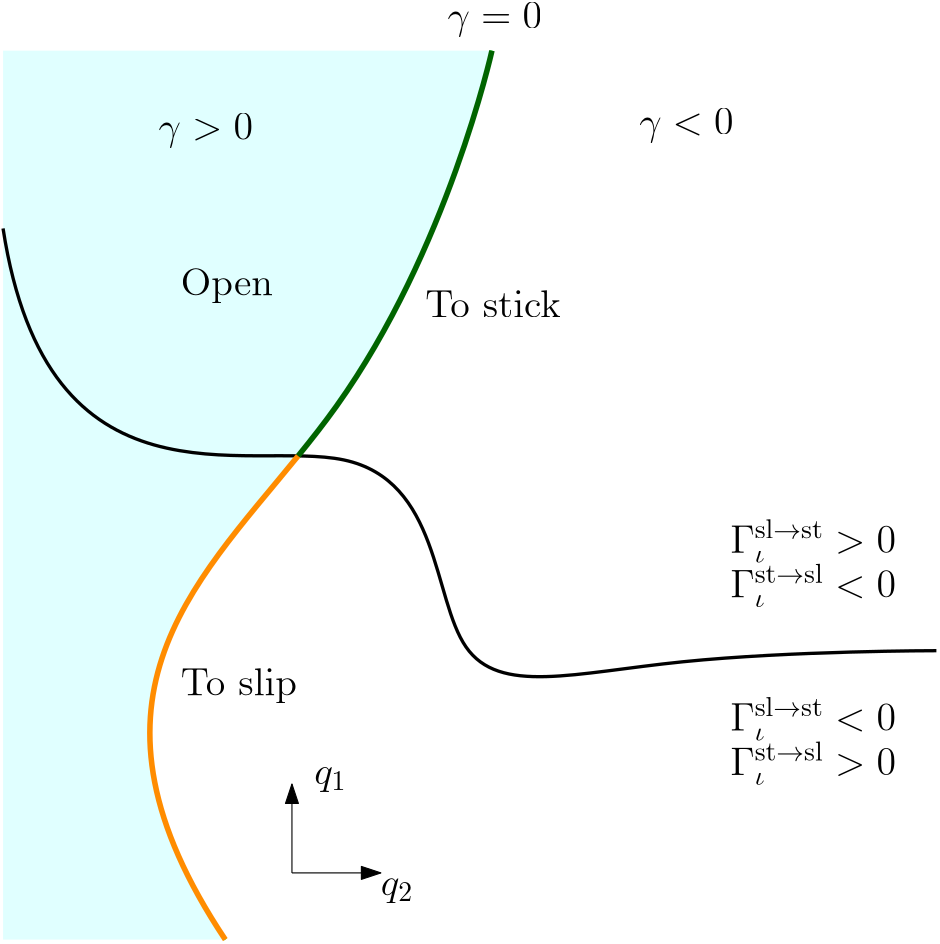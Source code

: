 <?xml version="1.0"?>
<!DOCTYPE ipe SYSTEM "ipe.dtd">
<ipe version="70206" creator="Ipe 7.2.7">
<info created="D:20180713140935" modified="D:20190104143959"/>
<preamble>\usepackage{amsmath}</preamble>
<ipestyle name="basic">
<symbol name="arrow/arc(spx)">
<path stroke="sym-stroke" fill="sym-stroke" pen="sym-pen">
0 0 m
-1 0.333 l
-1 -0.333 l
h
</path>
</symbol>
<symbol name="arrow/farc(spx)">
<path stroke="sym-stroke" fill="white" pen="sym-pen">
0 0 m
-1 0.333 l
-1 -0.333 l
h
</path>
</symbol>
<symbol name="arrow/ptarc(spx)">
<path stroke="sym-stroke" fill="sym-stroke" pen="sym-pen">
0 0 m
-1 0.333 l
-0.8 0 l
-1 -0.333 l
h
</path>
</symbol>
<symbol name="arrow/fptarc(spx)">
<path stroke="sym-stroke" fill="white" pen="sym-pen">
0 0 m
-1 0.333 l
-0.8 0 l
-1 -0.333 l
h
</path>
</symbol>
<symbol name="mark/circle(sx)" transformations="translations">
<path fill="sym-stroke">
0.6 0 0 0.6 0 0 e
0.4 0 0 0.4 0 0 e
</path>
</symbol>
<symbol name="mark/disk(sx)" transformations="translations">
<path fill="sym-stroke">
0.6 0 0 0.6 0 0 e
</path>
</symbol>
<symbol name="mark/fdisk(sfx)" transformations="translations">
<group>
<path fill="sym-fill">
0.5 0 0 0.5 0 0 e
</path>
<path fill="sym-stroke" fillrule="eofill">
0.6 0 0 0.6 0 0 e
0.4 0 0 0.4 0 0 e
</path>
</group>
</symbol>
<symbol name="mark/box(sx)" transformations="translations">
<path fill="sym-stroke" fillrule="eofill">
-0.6 -0.6 m
0.6 -0.6 l
0.6 0.6 l
-0.6 0.6 l
h
-0.4 -0.4 m
0.4 -0.4 l
0.4 0.4 l
-0.4 0.4 l
h
</path>
</symbol>
<symbol name="mark/square(sx)" transformations="translations">
<path fill="sym-stroke">
-0.6 -0.6 m
0.6 -0.6 l
0.6 0.6 l
-0.6 0.6 l
h
</path>
</symbol>
<symbol name="mark/fsquare(sfx)" transformations="translations">
<group>
<path fill="sym-fill">
-0.5 -0.5 m
0.5 -0.5 l
0.5 0.5 l
-0.5 0.5 l
h
</path>
<path fill="sym-stroke" fillrule="eofill">
-0.6 -0.6 m
0.6 -0.6 l
0.6 0.6 l
-0.6 0.6 l
h
-0.4 -0.4 m
0.4 -0.4 l
0.4 0.4 l
-0.4 0.4 l
h
</path>
</group>
</symbol>
<symbol name="mark/cross(sx)" transformations="translations">
<group>
<path fill="sym-stroke">
-0.43 -0.57 m
0.57 0.43 l
0.43 0.57 l
-0.57 -0.43 l
h
</path>
<path fill="sym-stroke">
-0.43 0.57 m
0.57 -0.43 l
0.43 -0.57 l
-0.57 0.43 l
h
</path>
</group>
</symbol>
<symbol name="arrow/fnormal(spx)">
<path stroke="sym-stroke" fill="white" pen="sym-pen">
0 0 m
-1 0.333 l
-1 -0.333 l
h
</path>
</symbol>
<symbol name="arrow/pointed(spx)">
<path stroke="sym-stroke" fill="sym-stroke" pen="sym-pen">
0 0 m
-1 0.333 l
-0.8 0 l
-1 -0.333 l
h
</path>
</symbol>
<symbol name="arrow/fpointed(spx)">
<path stroke="sym-stroke" fill="white" pen="sym-pen">
0 0 m
-1 0.333 l
-0.8 0 l
-1 -0.333 l
h
</path>
</symbol>
<symbol name="arrow/linear(spx)">
<path stroke="sym-stroke" pen="sym-pen">
-1 0.333 m
0 0 l
-1 -0.333 l
</path>
</symbol>
<symbol name="arrow/fdouble(spx)">
<path stroke="sym-stroke" fill="white" pen="sym-pen">
0 0 m
-1 0.333 l
-1 -0.333 l
h
-1 0 m
-2 0.333 l
-2 -0.333 l
h
</path>
</symbol>
<symbol name="arrow/double(spx)">
<path stroke="sym-stroke" fill="sym-stroke" pen="sym-pen">
0 0 m
-1 0.333 l
-1 -0.333 l
h
-1 0 m
-2 0.333 l
-2 -0.333 l
h
</path>
</symbol>
<pen name="heavier" value="0.8"/>
<pen name="fat" value="1.2"/>
<pen name="ultrafat" value="2"/>
<symbolsize name="large" value="5"/>
<symbolsize name="small" value="2"/>
<symbolsize name="tiny" value="1.1"/>
<arrowsize name="large" value="10"/>
<arrowsize name="small" value="5"/>
<arrowsize name="tiny" value="3"/>
<color name="red" value="1 0 0"/>
<color name="green" value="0 1 0"/>
<color name="blue" value="0 0 1"/>
<color name="yellow" value="1 1 0"/>
<color name="orange" value="1 0.647 0"/>
<color name="gold" value="1 0.843 0"/>
<color name="purple" value="0.627 0.125 0.941"/>
<color name="gray" value="0.745"/>
<color name="brown" value="0.647 0.165 0.165"/>
<color name="navy" value="0 0 0.502"/>
<color name="pink" value="1 0.753 0.796"/>
<color name="seagreen" value="0.18 0.545 0.341"/>
<color name="turquoise" value="0.251 0.878 0.816"/>
<color name="violet" value="0.933 0.51 0.933"/>
<color name="darkblue" value="0 0 0.545"/>
<color name="darkcyan" value="0 0.545 0.545"/>
<color name="darkgray" value="0.663"/>
<color name="darkgreen" value="0 0.392 0"/>
<color name="darkmagenta" value="0.545 0 0.545"/>
<color name="darkorange" value="1 0.549 0"/>
<color name="darkred" value="0.545 0 0"/>
<color name="lightblue" value="0.678 0.847 0.902"/>
<color name="lightcyan" value="0.878 1 1"/>
<color name="lightgray" value="0.827"/>
<color name="lightgreen" value="0.565 0.933 0.565"/>
<color name="lightyellow" value="1 1 0.878"/>
<dashstyle name="dashed" value="[4] 0"/>
<dashstyle name="dotted" value="[1 3] 0"/>
<dashstyle name="dash dotted" value="[4 2 1 2] 0"/>
<dashstyle name="dash dot dotted" value="[4 2 1 2 1 2] 0"/>
<textsize name="large" value="\large"/>
<textsize name="small" value="\small"/>
<textsize name="tiny" value="\tiny"/>
<textsize name="Large" value="\Large"/>
<textsize name="LARGE" value="\LARGE"/>
<textsize name="huge" value="\huge"/>
<textsize name="Huge" value="\Huge"/>
<textsize name="footnote" value="\footnotesize"/>
<textstyle name="center" begin="\begin{center}" end="\end{center}"/>
<textstyle name="itemize" begin="\begin{itemize}" end="\end{itemize}"/>
<textstyle name="item" begin="\begin{itemize}\item{}" end="\end{itemize}"/>
<gridsize name="4 pts" value="4"/>
<gridsize name="8 pts (~3 mm)" value="8"/>
<gridsize name="16 pts (~6 mm)" value="16"/>
<gridsize name="32 pts (~12 mm)" value="32"/>
<gridsize name="10 pts (~3.5 mm)" value="10"/>
<gridsize name="20 pts (~7 mm)" value="20"/>
<gridsize name="14 pts (~5 mm)" value="14"/>
<gridsize name="28 pts (~10 mm)" value="28"/>
<gridsize name="56 pts (~20 mm)" value="56"/>
<anglesize name="90 deg" value="90"/>
<anglesize name="60 deg" value="60"/>
<anglesize name="45 deg" value="45"/>
<anglesize name="30 deg" value="30"/>
<anglesize name="22.5 deg" value="22.5"/>
<tiling name="falling" angle="-60" step="4" width="1"/>
<tiling name="rising" angle="30" step="4" width="1"/>
</ipestyle>
<page>
<layer name="alpha"/>
<view layers="alpha" active="alpha"/>
<path layer="alpha" fill="lightcyan">
288 768 m
112 768 l
112 448 l
192 448 l
128 544
256 624
288 768
288 768 c
h
</path>
<text matrix="1 0 0 1 -16 0" transformations="translations" pos="288 776" stroke="black" type="label" width="33.986" height="9.245" depth="2.79" valign="baseline" size="Large" style="math">\gamma = 0</text>
<path stroke="green" pen="fat">
192 448 m
135.001 533.499
179.53 574.579
218.211 622.103 c
218.211 622.103 m
222.962 627.94
227.625 633.874
232 640 c
272 696
288 768
288 768 c
</path>
<text matrix="1 0 0 1 4.99299 105.856" transformations="translations" pos="336 632" stroke="black" type="label" width="33.986" height="9.245" depth="2.79" valign="baseline" size="Large" style="math">\gamma &lt; 0</text>
<text matrix="1 0 0 1 88 96" transformations="translations" pos="80 640" stroke="black" type="label" width="33.986" height="9.245" depth="2.79" valign="baseline" size="Large" style="math">\gamma &gt; 0</text>
<text matrix="1 0 0 1 93.814 -108.745" transformations="translations" pos="280 696" stroke="black" type="label" width="59.658" height="12.121" depth="3.55" valign="baseline" size="Large" style="math">\Gamma\hspace{0cm}^{\text{sl}\rightarrow\text{st}}_{\iota} &gt; 0</text>
<path matrix="1 0 0 1 -120 -16" stroke="black" arrow="normal/normal">
336 488 m
336 520 l
</path>
<path matrix="1 0 0 1 -120 -16" stroke="black" arrow="normal/normal">
336 488 m
368 488 l
</path>
<text matrix="1 0 0 1 -120 -16" transformations="translations" pos="344 520" stroke="black" type="label" width="11.708" height="6.176" depth="2.79" valign="baseline" size="Large" style="math">q_1</text>
<text matrix="1 0 0 1 -120 -16" transformations="translations" pos="368 480" stroke="black" type="label" width="11.708" height="6.176" depth="2.79" valign="baseline" size="Large" style="math">q_2</text>
<path stroke="black" pen="fat">
112 704 m
128 600
272 656
264 528
344 552
448 552
448 552 c
</path>
<path stroke="darkgreen" pen="ultrafat">
218.211 622.103 m
222.962 627.94
227.625 633.874
232 640 c
272 696
288 768
288 768 c
</path>
<path stroke="darkorange" pen="ultrafat">
192 448 m
135.001 533.499
179.53 574.579
218.211 622.103 c
</path>
<text transformations="translations" pos="176 680" stroke="black" type="label" width="33.167" height="9.803" depth="2.79" valign="baseline" size="Large">Open</text>
<text matrix="1 0 0 1 -16 0" transformations="translations" pos="280 672" stroke="black" type="label" width="48.853" height="9.963" depth="0" valign="baseline" size="Large">To stick</text>
<text matrix="1 0 0 1 -8 0" transformations="translations" pos="184 536" stroke="black" type="label" width="41.829" height="9.962" depth="2.79" valign="baseline" size="Large">To slip</text>
<text matrix="1 0 0 1 93.814 -124.745" transformations="translations" pos="280 696" stroke="black" type="label" width="59.658" height="12.121" depth="3.55" valign="baseline" size="Large" style="math">\Gamma^{\text{st}\rightarrow\text{sl}}_{\iota} &lt; 0</text>
<text matrix="1 0 0 1 93.814 -172.745" transformations="translations" pos="280 696" stroke="black" type="label" width="59.658" height="12.121" depth="3.55" valign="baseline" size="Large" style="math">\Gamma^{\text{sl}\rightarrow\text{st}}_{\iota} &lt; 0</text>
<text matrix="1 0 0 1 93.814 -188.745" transformations="translations" pos="280 696" stroke="black" type="label" width="59.658" height="12.121" depth="3.55" valign="baseline" size="Large" style="math">\Gamma^{\text{st}\rightarrow\text{sl}}_{\iota} &gt; 0</text>
</page>
</ipe>
